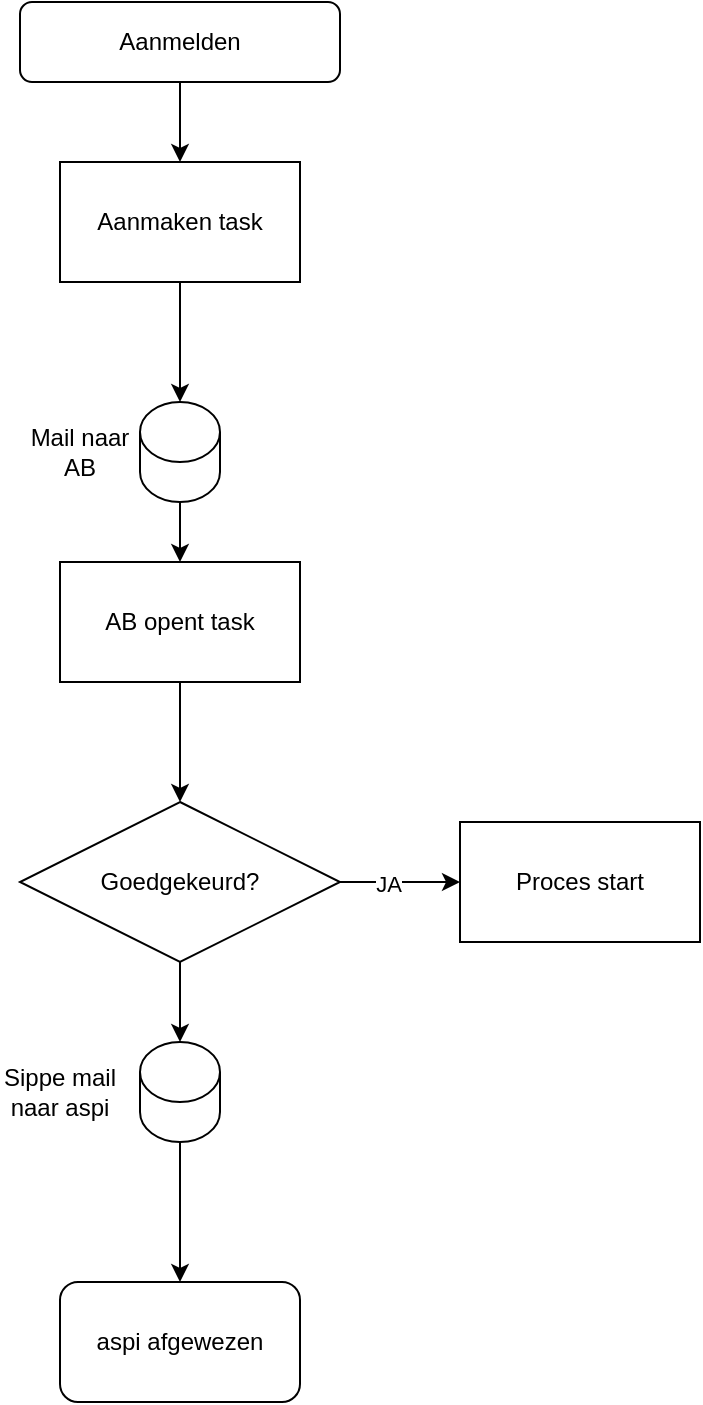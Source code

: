 <mxfile version="24.8.4">
  <diagram name="Page-1" id="TfMKHHPpqszkACd9GYnQ">
    <mxGraphModel dx="923" dy="510" grid="1" gridSize="10" guides="1" tooltips="1" connect="1" arrows="1" fold="1" page="1" pageScale="1" pageWidth="1200" pageHeight="1600" math="0" shadow="0">
      <root>
        <mxCell id="0" />
        <mxCell id="1" parent="0" />
        <mxCell id="65rThM5jjV6R_LdhtffP-1" value="Aanmelden" style="rounded=1;whiteSpace=wrap;html=1;" vertex="1" parent="1">
          <mxGeometry x="40" y="40" width="160" height="40" as="geometry" />
        </mxCell>
        <mxCell id="65rThM5jjV6R_LdhtffP-3" value="" style="endArrow=classic;html=1;rounded=0;exitX=0.5;exitY=1;exitDx=0;exitDy=0;entryX=0.5;entryY=0;entryDx=0;entryDy=0;" edge="1" parent="1" source="65rThM5jjV6R_LdhtffP-1">
          <mxGeometry width="50" height="50" relative="1" as="geometry">
            <mxPoint x="580" y="180" as="sourcePoint" />
            <mxPoint x="120.0" y="120" as="targetPoint" />
          </mxGeometry>
        </mxCell>
        <mxCell id="snflofQ7GI_LwcUc5GEJ-5" style="edgeStyle=orthogonalEdgeStyle;rounded=0;orthogonalLoop=1;jettySize=auto;html=1;entryX=0;entryY=0.5;entryDx=0;entryDy=0;" edge="1" parent="1" source="65rThM5jjV6R_LdhtffP-6">
          <mxGeometry relative="1" as="geometry">
            <mxPoint x="260" y="480.0" as="targetPoint" />
          </mxGeometry>
        </mxCell>
        <mxCell id="snflofQ7GI_LwcUc5GEJ-18" value="JA" style="edgeLabel;html=1;align=center;verticalAlign=middle;resizable=0;points=[];" vertex="1" connectable="0" parent="snflofQ7GI_LwcUc5GEJ-5">
          <mxGeometry x="-0.23" y="-1" relative="1" as="geometry">
            <mxPoint as="offset" />
          </mxGeometry>
        </mxCell>
        <mxCell id="65rThM5jjV6R_LdhtffP-6" value="Goedgekeurd?" style="rhombus;whiteSpace=wrap;html=1;" vertex="1" parent="1">
          <mxGeometry x="40" y="440" width="160" height="80" as="geometry" />
        </mxCell>
        <mxCell id="snflofQ7GI_LwcUc5GEJ-11" style="edgeStyle=orthogonalEdgeStyle;rounded=0;orthogonalLoop=1;jettySize=auto;html=1;" edge="1" parent="1" source="snflofQ7GI_LwcUc5GEJ-7">
          <mxGeometry relative="1" as="geometry">
            <mxPoint x="120.0" y="320" as="targetPoint" />
          </mxGeometry>
        </mxCell>
        <mxCell id="snflofQ7GI_LwcUc5GEJ-7" value="" style="shape=cylinder3;whiteSpace=wrap;html=1;boundedLbl=1;backgroundOutline=1;size=15;" vertex="1" parent="1">
          <mxGeometry x="100" y="240" width="40" height="50" as="geometry" />
        </mxCell>
        <mxCell id="snflofQ7GI_LwcUc5GEJ-8" value="Mail naar AB" style="text;html=1;align=center;verticalAlign=middle;whiteSpace=wrap;rounded=0;" vertex="1" parent="1">
          <mxGeometry x="40" y="250" width="60" height="30" as="geometry" />
        </mxCell>
        <mxCell id="snflofQ7GI_LwcUc5GEJ-10" style="edgeStyle=orthogonalEdgeStyle;rounded=0;orthogonalLoop=1;jettySize=auto;html=1;exitX=0.5;exitY=1;exitDx=0;exitDy=0;entryX=0.5;entryY=0;entryDx=0;entryDy=0;entryPerimeter=0;" edge="1" parent="1" source="snflofQ7GI_LwcUc5GEJ-15" target="snflofQ7GI_LwcUc5GEJ-7">
          <mxGeometry relative="1" as="geometry">
            <mxPoint x="120.0" y="200" as="sourcePoint" />
          </mxGeometry>
        </mxCell>
        <mxCell id="snflofQ7GI_LwcUc5GEJ-15" value="Aanmaken task" style="rounded=0;whiteSpace=wrap;html=1;" vertex="1" parent="1">
          <mxGeometry x="60" y="120" width="120" height="60" as="geometry" />
        </mxCell>
        <mxCell id="snflofQ7GI_LwcUc5GEJ-17" style="edgeStyle=orthogonalEdgeStyle;rounded=0;orthogonalLoop=1;jettySize=auto;html=1;" edge="1" parent="1" source="snflofQ7GI_LwcUc5GEJ-16">
          <mxGeometry relative="1" as="geometry">
            <mxPoint x="120" y="440" as="targetPoint" />
          </mxGeometry>
        </mxCell>
        <mxCell id="snflofQ7GI_LwcUc5GEJ-16" value="AB opent task" style="rounded=0;whiteSpace=wrap;html=1;" vertex="1" parent="1">
          <mxGeometry x="60" y="320" width="120" height="60" as="geometry" />
        </mxCell>
        <mxCell id="snflofQ7GI_LwcUc5GEJ-21" value="Proces start" style="rounded=0;whiteSpace=wrap;html=1;" vertex="1" parent="1">
          <mxGeometry x="260" y="450" width="120" height="60" as="geometry" />
        </mxCell>
        <mxCell id="snflofQ7GI_LwcUc5GEJ-22" value="&lt;div&gt;aspi afgewezen&lt;/div&gt;" style="rounded=1;whiteSpace=wrap;html=1;" vertex="1" parent="1">
          <mxGeometry x="60" y="680" width="120" height="60" as="geometry" />
        </mxCell>
        <mxCell id="snflofQ7GI_LwcUc5GEJ-27" style="edgeStyle=orthogonalEdgeStyle;rounded=0;orthogonalLoop=1;jettySize=auto;html=1;exitX=0.5;exitY=1;exitDx=0;exitDy=0;exitPerimeter=0;" edge="1" parent="1" source="snflofQ7GI_LwcUc5GEJ-24" target="snflofQ7GI_LwcUc5GEJ-22">
          <mxGeometry relative="1" as="geometry" />
        </mxCell>
        <mxCell id="snflofQ7GI_LwcUc5GEJ-24" value="" style="shape=cylinder3;whiteSpace=wrap;html=1;boundedLbl=1;backgroundOutline=1;size=15;" vertex="1" parent="1">
          <mxGeometry x="100" y="560" width="40" height="50" as="geometry" />
        </mxCell>
        <mxCell id="snflofQ7GI_LwcUc5GEJ-25" value="Sippe mail naar aspi" style="text;html=1;align=center;verticalAlign=middle;whiteSpace=wrap;rounded=0;" vertex="1" parent="1">
          <mxGeometry x="30" y="570" width="60" height="30" as="geometry" />
        </mxCell>
        <mxCell id="snflofQ7GI_LwcUc5GEJ-26" style="edgeStyle=orthogonalEdgeStyle;rounded=0;orthogonalLoop=1;jettySize=auto;html=1;entryX=0.5;entryY=0;entryDx=0;entryDy=0;entryPerimeter=0;" edge="1" parent="1" source="65rThM5jjV6R_LdhtffP-6" target="snflofQ7GI_LwcUc5GEJ-24">
          <mxGeometry relative="1" as="geometry" />
        </mxCell>
      </root>
    </mxGraphModel>
  </diagram>
</mxfile>
